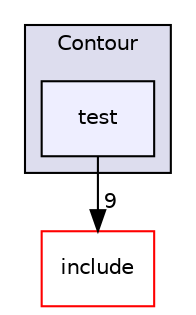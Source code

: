 digraph "/home/travis/build/AliceO2Group/AliceO2/Detectors/MUON/MCH/Contour/test" {
  bgcolor=transparent;
  compound=true
  node [ fontsize="10", fontname="Helvetica"];
  edge [ labelfontsize="10", labelfontname="Helvetica"];
  subgraph clusterdir_f53aaea7b1f4a3d2e21e52645ea2576d {
    graph [ bgcolor="#ddddee", pencolor="black", label="Contour" fontname="Helvetica", fontsize="10", URL="dir_f53aaea7b1f4a3d2e21e52645ea2576d.html"]
  dir_377ebcd56c89d769a577f1ce63b27ddd [shape=box, label="test", style="filled", fillcolor="#eeeeff", pencolor="black", URL="dir_377ebcd56c89d769a577f1ce63b27ddd.html"];
  }
  dir_9f2188374d0b116536386373a4be906b [shape=box label="include" color="red" URL="dir_9f2188374d0b116536386373a4be906b.html"];
  dir_377ebcd56c89d769a577f1ce63b27ddd->dir_9f2188374d0b116536386373a4be906b [headlabel="9", labeldistance=1.5 headhref="dir_000247_000245.html"];
}
